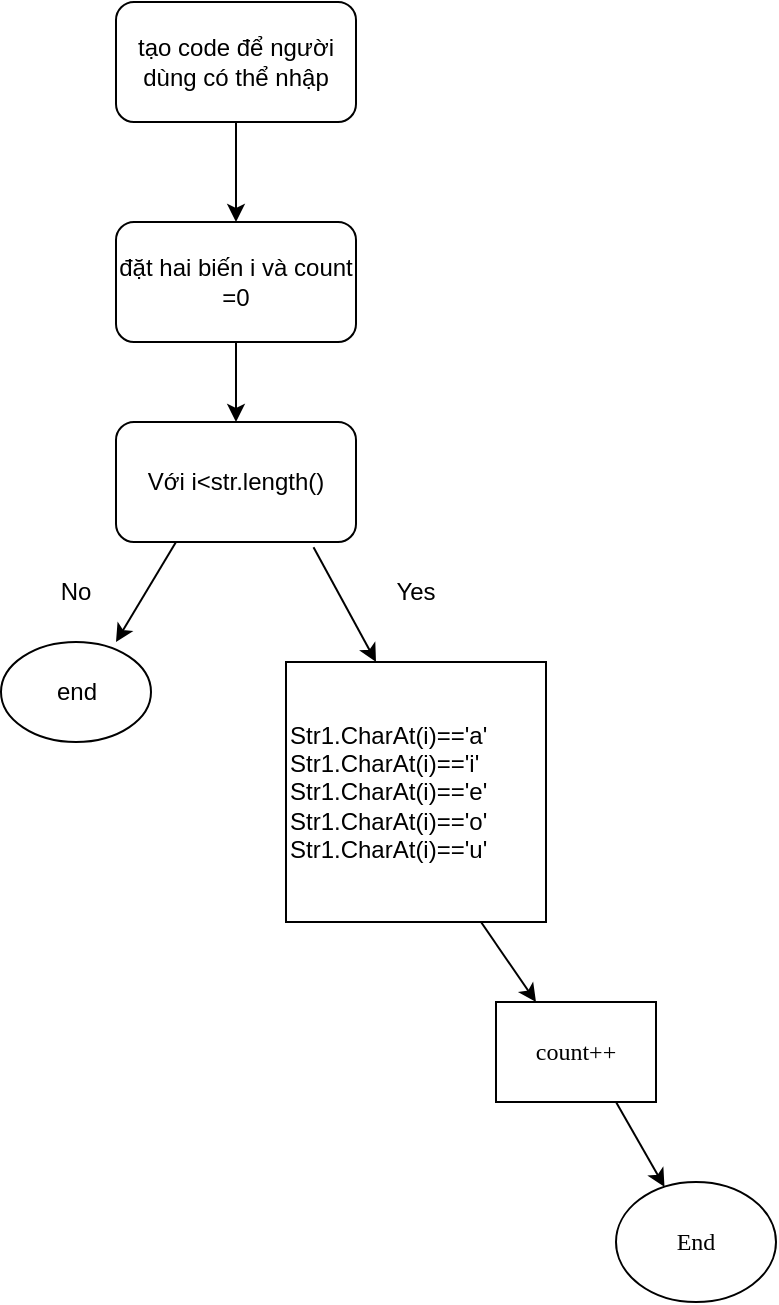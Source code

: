 <mxfile version="20.2.5" type="github">
  <diagram id="dt5OiycfOhm5H8e2S0qw" name="Trang-1">
    <mxGraphModel dx="1038" dy="539" grid="1" gridSize="10" guides="1" tooltips="1" connect="1" arrows="1" fold="1" page="1" pageScale="1" pageWidth="827" pageHeight="1169" math="0" shadow="0">
      <root>
        <mxCell id="0" />
        <mxCell id="1" parent="0" />
        <mxCell id="OOfGE8F3gvTC3MVIdTTA-1" value="tạo code để người&lt;br&gt;dùng có thể nhập" style="rounded=1;whiteSpace=wrap;html=1;" vertex="1" parent="1">
          <mxGeometry x="300" y="60" width="120" height="60" as="geometry" />
        </mxCell>
        <mxCell id="OOfGE8F3gvTC3MVIdTTA-2" value="đặt hai biến i và count&lt;br&gt;=0" style="rounded=1;whiteSpace=wrap;html=1;" vertex="1" parent="1">
          <mxGeometry x="300" y="170" width="120" height="60" as="geometry" />
        </mxCell>
        <mxCell id="OOfGE8F3gvTC3MVIdTTA-3" value="Với i&amp;lt;str.length()" style="rounded=1;whiteSpace=wrap;html=1;" vertex="1" parent="1">
          <mxGeometry x="300" y="270" width="120" height="60" as="geometry" />
        </mxCell>
        <mxCell id="OOfGE8F3gvTC3MVIdTTA-4" value="" style="endArrow=classic;html=1;rounded=0;exitX=0.823;exitY=1.043;exitDx=0;exitDy=0;exitPerimeter=0;" edge="1" parent="1" source="OOfGE8F3gvTC3MVIdTTA-3">
          <mxGeometry width="50" height="50" relative="1" as="geometry">
            <mxPoint x="430" y="370" as="sourcePoint" />
            <mxPoint x="430" y="390" as="targetPoint" />
          </mxGeometry>
        </mxCell>
        <mxCell id="OOfGE8F3gvTC3MVIdTTA-5" value="" style="endArrow=classic;html=1;rounded=0;exitX=0.25;exitY=1;exitDx=0;exitDy=0;" edge="1" parent="1" source="OOfGE8F3gvTC3MVIdTTA-3">
          <mxGeometry width="50" height="50" relative="1" as="geometry">
            <mxPoint x="270" y="390" as="sourcePoint" />
            <mxPoint x="300" y="380" as="targetPoint" />
          </mxGeometry>
        </mxCell>
        <mxCell id="OOfGE8F3gvTC3MVIdTTA-6" value="Yes" style="text;html=1;strokeColor=none;fillColor=none;align=center;verticalAlign=middle;whiteSpace=wrap;rounded=0;" vertex="1" parent="1">
          <mxGeometry x="420" y="340" width="60" height="30" as="geometry" />
        </mxCell>
        <mxCell id="OOfGE8F3gvTC3MVIdTTA-7" value="No" style="text;html=1;strokeColor=none;fillColor=none;align=center;verticalAlign=middle;whiteSpace=wrap;rounded=0;" vertex="1" parent="1">
          <mxGeometry x="250" y="340" width="60" height="30" as="geometry" />
        </mxCell>
        <mxCell id="OOfGE8F3gvTC3MVIdTTA-8" value="&lt;span style=&quot;background-color: initial;&quot;&gt;Str1.CharAt(i)==&#39;a&#39;&lt;br&gt;&lt;/span&gt;Str1.CharAt(i)==&#39;i&#39;&lt;br&gt;Str1.CharAt(i)==&#39;e&#39;&lt;br&gt;Str1.CharAt(i)==&#39;o&#39;&lt;br&gt;Str1.CharAt(i)==&#39;u&#39;&lt;span style=&quot;background-color: initial;&quot;&gt;&lt;br&gt;&lt;/span&gt;" style="whiteSpace=wrap;html=1;aspect=fixed;align=left;" vertex="1" parent="1">
          <mxGeometry x="385" y="390" width="130" height="130" as="geometry" />
        </mxCell>
        <mxCell id="OOfGE8F3gvTC3MVIdTTA-9" value="end" style="ellipse;whiteSpace=wrap;html=1;" vertex="1" parent="1">
          <mxGeometry x="242.5" y="380" width="75" height="50" as="geometry" />
        </mxCell>
        <mxCell id="OOfGE8F3gvTC3MVIdTTA-10" value="" style="endArrow=classic;html=1;rounded=0;fontFamily=Times New Roman;exitX=0.75;exitY=1;exitDx=0;exitDy=0;" edge="1" parent="1" source="OOfGE8F3gvTC3MVIdTTA-8">
          <mxGeometry width="50" height="50" relative="1" as="geometry">
            <mxPoint x="550" y="550" as="sourcePoint" />
            <mxPoint x="510" y="560" as="targetPoint" />
          </mxGeometry>
        </mxCell>
        <mxCell id="OOfGE8F3gvTC3MVIdTTA-11" value="End" style="ellipse;whiteSpace=wrap;html=1;fontFamily=Times New Roman;" vertex="1" parent="1">
          <mxGeometry x="550" y="650" width="80" height="60" as="geometry" />
        </mxCell>
        <mxCell id="OOfGE8F3gvTC3MVIdTTA-12" value="count++" style="rounded=0;whiteSpace=wrap;html=1;fontFamily=Times New Roman;" vertex="1" parent="1">
          <mxGeometry x="490" y="560" width="80" height="50" as="geometry" />
        </mxCell>
        <mxCell id="OOfGE8F3gvTC3MVIdTTA-13" value="" style="endArrow=classic;html=1;rounded=0;fontFamily=Times New Roman;exitX=0.75;exitY=1;exitDx=0;exitDy=0;" edge="1" parent="1" source="OOfGE8F3gvTC3MVIdTTA-12" target="OOfGE8F3gvTC3MVIdTTA-11">
          <mxGeometry width="50" height="50" relative="1" as="geometry">
            <mxPoint x="570" y="640" as="sourcePoint" />
            <mxPoint x="620" y="590" as="targetPoint" />
          </mxGeometry>
        </mxCell>
        <mxCell id="OOfGE8F3gvTC3MVIdTTA-14" value="" style="endArrow=classic;html=1;rounded=0;fontFamily=Times New Roman;exitX=0.5;exitY=1;exitDx=0;exitDy=0;entryX=0.5;entryY=0;entryDx=0;entryDy=0;" edge="1" parent="1" source="OOfGE8F3gvTC3MVIdTTA-1" target="OOfGE8F3gvTC3MVIdTTA-2">
          <mxGeometry width="50" height="50" relative="1" as="geometry">
            <mxPoint x="350" y="160" as="sourcePoint" />
            <mxPoint x="400" y="110" as="targetPoint" />
          </mxGeometry>
        </mxCell>
        <mxCell id="OOfGE8F3gvTC3MVIdTTA-15" value="" style="endArrow=classic;html=1;rounded=0;fontFamily=Times New Roman;exitX=0.5;exitY=1;exitDx=0;exitDy=0;entryX=0.5;entryY=0;entryDx=0;entryDy=0;" edge="1" parent="1" source="OOfGE8F3gvTC3MVIdTTA-2" target="OOfGE8F3gvTC3MVIdTTA-3">
          <mxGeometry width="50" height="50" relative="1" as="geometry">
            <mxPoint x="480" y="260" as="sourcePoint" />
            <mxPoint x="530" y="210" as="targetPoint" />
          </mxGeometry>
        </mxCell>
      </root>
    </mxGraphModel>
  </diagram>
</mxfile>
